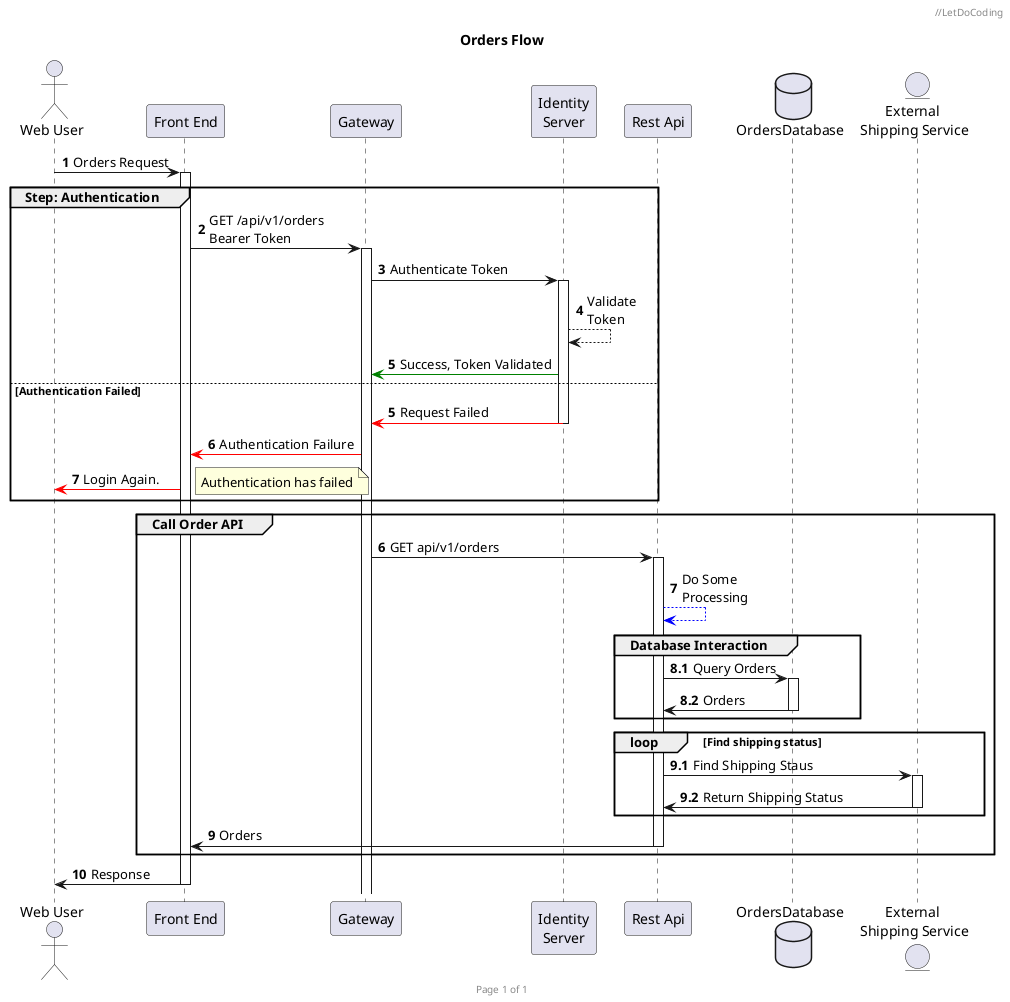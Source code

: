 @startuml my simple order request
header //LetDoCoding
footer Page %page% of %lastpage%
title "Orders Flow"
actor "Web User" as WebUser
participant "Front End" as Portal 
participant Gateway
'participant "Identity\nServer" as IdentityServer #yellow
participant "Identity\nServer" as IdentityServer 
participant "Rest Api" as RestApi
database OrdersDatabase
entity "External \nShipping Service" as ExternalShippingService

autonumber
WebUser -> Portal ++ : Orders Request
group Step: Authentication
    Portal -> Gateway ++: GET /api/v1/orders\nBearer Token
    Gateway -> IdentityServer ++: Authenticate Token
    IdentityServer --> IdentityServer : Validate\nToken
    IdentityServer -[#green]> Gateway : Success, Token Validated
else Authentication Failed
    autonumber 5
    IdentityServer -[#red]> Gateway -- : Request Failed
    Gateway -[#red]> Portal : Authentication Failure
    Portal -[#red]> WebUser : Login Again.
    note right : Authentication has failed
end

autonumber 6
group Call Order API
    Gateway -> RestApi ++ : GET api/v1/orders
    RestApi --[#blue]> RestApi : Do Some\nProcessing
    group Database Interaction
        autonumber 8.1
        RestApi -> OrdersDatabase ++: Query Orders
        OrdersDatabase -> RestApi --: Orders
    end

    'loop
    autonumber inc A
    loop Find shipping status
        'create ExternalShippingService
        RestApi -> ExternalShippingService ++: Find Shipping Staus
        ExternalShippingService -> RestApi -- : Return Shipping Status
    end
    autonumber 9
    RestApi -> Portal --: Orders
end
Portal -> WebUser --: Response



@enduml
